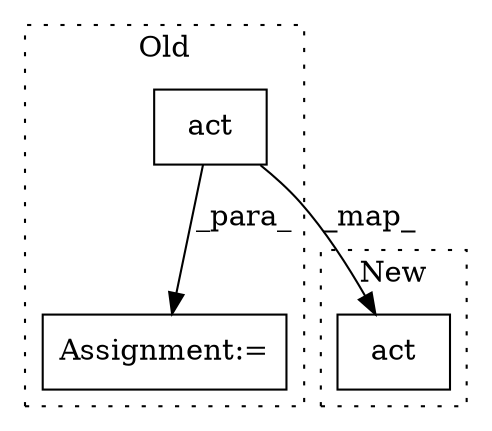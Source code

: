 digraph G {
subgraph cluster0 {
1 [label="act" a="32" s="441" l="5" shape="box"];
3 [label="Assignment:=" a="7" s="423" l="1" shape="box"];
label = "Old";
style="dotted";
}
subgraph cluster1 {
2 [label="act" a="32" s="414" l="5" shape="box"];
label = "New";
style="dotted";
}
1 -> 2 [label="_map_"];
1 -> 3 [label="_para_"];
}